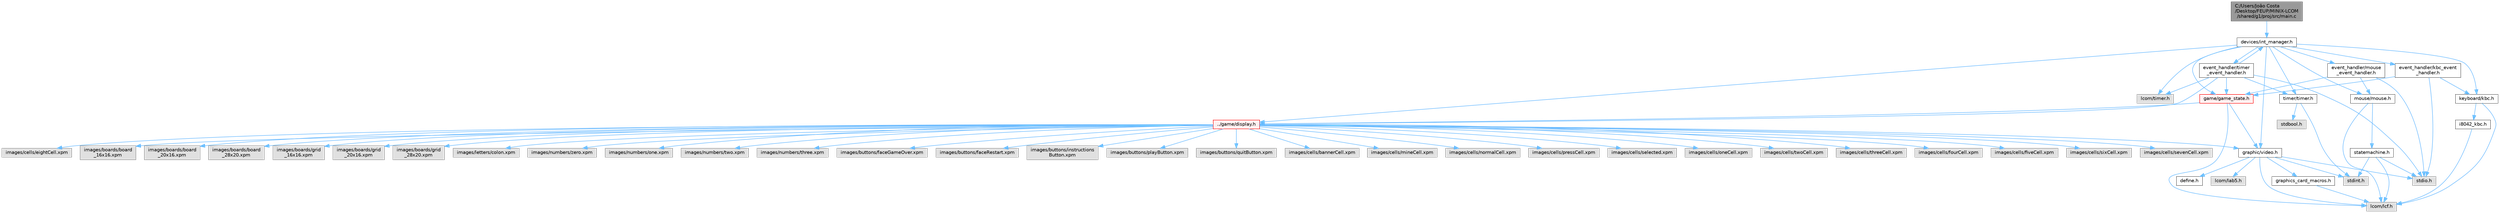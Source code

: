 digraph "C:/Users/João Costa/Desktop/FEUP/MINIX-LCOM/shared/g1/proj/src/main.c"
{
 // LATEX_PDF_SIZE
  bgcolor="transparent";
  edge [fontname=Helvetica,fontsize=10,labelfontname=Helvetica,labelfontsize=10];
  node [fontname=Helvetica,fontsize=10,shape=box,height=0.2,width=0.4];
  Node1 [label="C:/Users/João Costa\l/Desktop/FEUP/MINIX-LCOM\l/shared/g1/proj/src/main.c",height=0.2,width=0.4,color="gray40", fillcolor="grey60", style="filled", fontcolor="black",tooltip=" "];
  Node1 -> Node2 [color="steelblue1",style="solid"];
  Node2 [label="devices/int_manager.h",height=0.2,width=0.4,color="grey40", fillcolor="white", style="filled",URL="$int__manager_8h.html",tooltip=" "];
  Node2 -> Node3 [color="steelblue1",style="solid"];
  Node3 [label="lcom/timer.h",height=0.2,width=0.4,color="grey60", fillcolor="#E0E0E0", style="filled",tooltip=" "];
  Node2 -> Node4 [color="steelblue1",style="solid"];
  Node4 [label="timer/timer.h",height=0.2,width=0.4,color="grey40", fillcolor="white", style="filled",URL="$timer_8h.html",tooltip=" "];
  Node4 -> Node5 [color="steelblue1",style="solid"];
  Node5 [label="stdbool.h",height=0.2,width=0.4,color="grey60", fillcolor="#E0E0E0", style="filled",tooltip=" "];
  Node4 -> Node6 [color="steelblue1",style="solid"];
  Node6 [label="stdint.h",height=0.2,width=0.4,color="grey60", fillcolor="#E0E0E0", style="filled",tooltip=" "];
  Node2 -> Node7 [color="steelblue1",style="solid"];
  Node7 [label="keyboard/kbc.h",height=0.2,width=0.4,color="grey40", fillcolor="white", style="filled",URL="$kbc_8h.html",tooltip=" "];
  Node7 -> Node8 [color="steelblue1",style="solid"];
  Node8 [label="lcom/lcf.h",height=0.2,width=0.4,color="grey60", fillcolor="#E0E0E0", style="filled",tooltip=" "];
  Node7 -> Node9 [color="steelblue1",style="solid"];
  Node9 [label="i8042_kbc.h",height=0.2,width=0.4,color="grey40", fillcolor="white", style="filled",URL="$i8042__kbc_8h.html",tooltip=" "];
  Node9 -> Node8 [color="steelblue1",style="solid"];
  Node2 -> Node10 [color="steelblue1",style="solid"];
  Node10 [label="mouse/mouse.h",height=0.2,width=0.4,color="grey40", fillcolor="white", style="filled",URL="$mouse_8h.html",tooltip=" "];
  Node10 -> Node8 [color="steelblue1",style="solid"];
  Node10 -> Node11 [color="steelblue1",style="solid"];
  Node11 [label="statemachine.h",height=0.2,width=0.4,color="grey40", fillcolor="white", style="filled",URL="$statemachine_8h.html",tooltip=" "];
  Node11 -> Node8 [color="steelblue1",style="solid"];
  Node11 -> Node6 [color="steelblue1",style="solid"];
  Node11 -> Node12 [color="steelblue1",style="solid"];
  Node12 [label="stdio.h",height=0.2,width=0.4,color="grey60", fillcolor="#E0E0E0", style="filled",tooltip=" "];
  Node2 -> Node13 [color="steelblue1",style="solid"];
  Node13 [label="graphic/video.h",height=0.2,width=0.4,color="grey40", fillcolor="white", style="filled",URL="$video_8h.html",tooltip=" "];
  Node13 -> Node8 [color="steelblue1",style="solid"];
  Node13 -> Node14 [color="steelblue1",style="solid"];
  Node14 [label="lcom/lab5.h",height=0.2,width=0.4,color="grey60", fillcolor="#E0E0E0", style="filled",tooltip=" "];
  Node13 -> Node6 [color="steelblue1",style="solid"];
  Node13 -> Node12 [color="steelblue1",style="solid"];
  Node13 -> Node15 [color="steelblue1",style="solid"];
  Node15 [label="define.h",height=0.2,width=0.4,color="grey40", fillcolor="white", style="filled",URL="$define_8h.html",tooltip=" "];
  Node13 -> Node16 [color="steelblue1",style="solid"];
  Node16 [label="graphics_card_macros.h",height=0.2,width=0.4,color="grey40", fillcolor="white", style="filled",URL="$graphics__card__macros_8h.html",tooltip=" "];
  Node16 -> Node8 [color="steelblue1",style="solid"];
  Node2 -> Node17 [color="steelblue1",style="solid"];
  Node17 [label="../game/display.h",height=0.2,width=0.4,color="red", fillcolor="#FFF0F0", style="filled",URL="$display_8h.html",tooltip=" "];
  Node17 -> Node13 [color="steelblue1",style="solid"];
  Node17 -> Node18 [color="steelblue1",style="solid"];
  Node18 [label="images/buttons/faceGameOver.xpm",height=0.2,width=0.4,color="grey60", fillcolor="#E0E0E0", style="filled",tooltip=" "];
  Node17 -> Node19 [color="steelblue1",style="solid"];
  Node19 [label="images/buttons/faceRestart.xpm",height=0.2,width=0.4,color="grey60", fillcolor="#E0E0E0", style="filled",tooltip=" "];
  Node17 -> Node20 [color="steelblue1",style="solid"];
  Node20 [label="images/buttons/instructions\lButton.xpm",height=0.2,width=0.4,color="grey60", fillcolor="#E0E0E0", style="filled",tooltip=" "];
  Node17 -> Node21 [color="steelblue1",style="solid"];
  Node21 [label="images/buttons/playButton.xpm",height=0.2,width=0.4,color="grey60", fillcolor="#E0E0E0", style="filled",tooltip=" "];
  Node17 -> Node22 [color="steelblue1",style="solid"];
  Node22 [label="images/buttons/quitButton.xpm",height=0.2,width=0.4,color="grey60", fillcolor="#E0E0E0", style="filled",tooltip=" "];
  Node17 -> Node23 [color="steelblue1",style="solid"];
  Node23 [label="images/cells/bannerCell.xpm",height=0.2,width=0.4,color="grey60", fillcolor="#E0E0E0", style="filled",tooltip=" "];
  Node17 -> Node24 [color="steelblue1",style="solid"];
  Node24 [label="images/cells/mineCell.xpm",height=0.2,width=0.4,color="grey60", fillcolor="#E0E0E0", style="filled",tooltip=" "];
  Node17 -> Node25 [color="steelblue1",style="solid"];
  Node25 [label="images/cells/normalCell.xpm",height=0.2,width=0.4,color="grey60", fillcolor="#E0E0E0", style="filled",tooltip=" "];
  Node17 -> Node26 [color="steelblue1",style="solid"];
  Node26 [label="images/cells/pressCell.xpm",height=0.2,width=0.4,color="grey60", fillcolor="#E0E0E0", style="filled",tooltip=" "];
  Node17 -> Node27 [color="steelblue1",style="solid"];
  Node27 [label="images/cells/selected.xpm",height=0.2,width=0.4,color="grey60", fillcolor="#E0E0E0", style="filled",tooltip=" "];
  Node17 -> Node28 [color="steelblue1",style="solid"];
  Node28 [label="images/cells/oneCell.xpm",height=0.2,width=0.4,color="grey60", fillcolor="#E0E0E0", style="filled",tooltip=" "];
  Node17 -> Node29 [color="steelblue1",style="solid"];
  Node29 [label="images/cells/twoCell.xpm",height=0.2,width=0.4,color="grey60", fillcolor="#E0E0E0", style="filled",tooltip=" "];
  Node17 -> Node30 [color="steelblue1",style="solid"];
  Node30 [label="images/cells/threeCell.xpm",height=0.2,width=0.4,color="grey60", fillcolor="#E0E0E0", style="filled",tooltip=" "];
  Node17 -> Node31 [color="steelblue1",style="solid"];
  Node31 [label="images/cells/fourCell.xpm",height=0.2,width=0.4,color="grey60", fillcolor="#E0E0E0", style="filled",tooltip=" "];
  Node17 -> Node32 [color="steelblue1",style="solid"];
  Node32 [label="images/cells/fiveCell.xpm",height=0.2,width=0.4,color="grey60", fillcolor="#E0E0E0", style="filled",tooltip=" "];
  Node17 -> Node33 [color="steelblue1",style="solid"];
  Node33 [label="images/cells/sixCell.xpm",height=0.2,width=0.4,color="grey60", fillcolor="#E0E0E0", style="filled",tooltip=" "];
  Node17 -> Node34 [color="steelblue1",style="solid"];
  Node34 [label="images/cells/sevenCell.xpm",height=0.2,width=0.4,color="grey60", fillcolor="#E0E0E0", style="filled",tooltip=" "];
  Node17 -> Node35 [color="steelblue1",style="solid"];
  Node35 [label="images/cells/eightCell.xpm",height=0.2,width=0.4,color="grey60", fillcolor="#E0E0E0", style="filled",tooltip=" "];
  Node17 -> Node36 [color="steelblue1",style="solid"];
  Node36 [label="images/boards/board\l_16x16.xpm",height=0.2,width=0.4,color="grey60", fillcolor="#E0E0E0", style="filled",tooltip=" "];
  Node17 -> Node37 [color="steelblue1",style="solid"];
  Node37 [label="images/boards/board\l_20x16.xpm",height=0.2,width=0.4,color="grey60", fillcolor="#E0E0E0", style="filled",tooltip=" "];
  Node17 -> Node38 [color="steelblue1",style="solid"];
  Node38 [label="images/boards/board\l_28x20.xpm",height=0.2,width=0.4,color="grey60", fillcolor="#E0E0E0", style="filled",tooltip=" "];
  Node17 -> Node39 [color="steelblue1",style="solid"];
  Node39 [label="images/boards/grid\l_16x16.xpm",height=0.2,width=0.4,color="grey60", fillcolor="#E0E0E0", style="filled",tooltip=" "];
  Node17 -> Node40 [color="steelblue1",style="solid"];
  Node40 [label="images/boards/grid\l_20x16.xpm",height=0.2,width=0.4,color="grey60", fillcolor="#E0E0E0", style="filled",tooltip=" "];
  Node17 -> Node41 [color="steelblue1",style="solid"];
  Node41 [label="images/boards/grid\l_28x20.xpm",height=0.2,width=0.4,color="grey60", fillcolor="#E0E0E0", style="filled",tooltip=" "];
  Node17 -> Node42 [color="steelblue1",style="solid"];
  Node42 [label="images/letters/colon.xpm",height=0.2,width=0.4,color="grey60", fillcolor="#E0E0E0", style="filled",tooltip=" "];
  Node17 -> Node43 [color="steelblue1",style="solid"];
  Node43 [label="images/numbers/zero.xpm",height=0.2,width=0.4,color="grey60", fillcolor="#E0E0E0", style="filled",tooltip=" "];
  Node17 -> Node44 [color="steelblue1",style="solid"];
  Node44 [label="images/numbers/one.xpm",height=0.2,width=0.4,color="grey60", fillcolor="#E0E0E0", style="filled",tooltip=" "];
  Node17 -> Node45 [color="steelblue1",style="solid"];
  Node45 [label="images/numbers/two.xpm",height=0.2,width=0.4,color="grey60", fillcolor="#E0E0E0", style="filled",tooltip=" "];
  Node17 -> Node46 [color="steelblue1",style="solid"];
  Node46 [label="images/numbers/three.xpm",height=0.2,width=0.4,color="grey60", fillcolor="#E0E0E0", style="filled",tooltip=" "];
  Node2 -> Node62 [color="steelblue1",style="solid"];
  Node62 [label="event_handler/timer\l_event_handler.h",height=0.2,width=0.4,color="grey40", fillcolor="white", style="filled",URL="$timer__event__handler_8h.html",tooltip=" "];
  Node62 -> Node12 [color="steelblue1",style="solid"];
  Node62 -> Node4 [color="steelblue1",style="solid"];
  Node62 -> Node3 [color="steelblue1",style="solid"];
  Node62 -> Node2 [color="steelblue1",style="solid"];
  Node62 -> Node63 [color="steelblue1",style="solid"];
  Node63 [label="game/game_state.h",height=0.2,width=0.4,color="red", fillcolor="#FFF0F0", style="filled",URL="$game__state_8h.html",tooltip=" "];
  Node63 -> Node8 [color="steelblue1",style="solid"];
  Node63 -> Node13 [color="steelblue1",style="solid"];
  Node63 -> Node17 [color="steelblue1",style="solid"];
  Node62 -> Node17 [color="steelblue1",style="solid"];
  Node2 -> Node69 [color="steelblue1",style="solid"];
  Node69 [label="event_handler/mouse\l_event_handler.h",height=0.2,width=0.4,color="grey40", fillcolor="white", style="filled",URL="$mouse__event__handler_8h.html",tooltip=" "];
  Node69 -> Node12 [color="steelblue1",style="solid"];
  Node69 -> Node10 [color="steelblue1",style="solid"];
  Node69 -> Node63 [color="steelblue1",style="solid"];
  Node2 -> Node70 [color="steelblue1",style="solid"];
  Node70 [label="event_handler/kbc_event\l_handler.h",height=0.2,width=0.4,color="grey40", fillcolor="white", style="filled",URL="$kbc__event__handler_8h.html",tooltip=" "];
  Node70 -> Node12 [color="steelblue1",style="solid"];
  Node70 -> Node7 [color="steelblue1",style="solid"];
  Node70 -> Node63 [color="steelblue1",style="solid"];
  Node2 -> Node63 [color="steelblue1",style="solid"];
}
